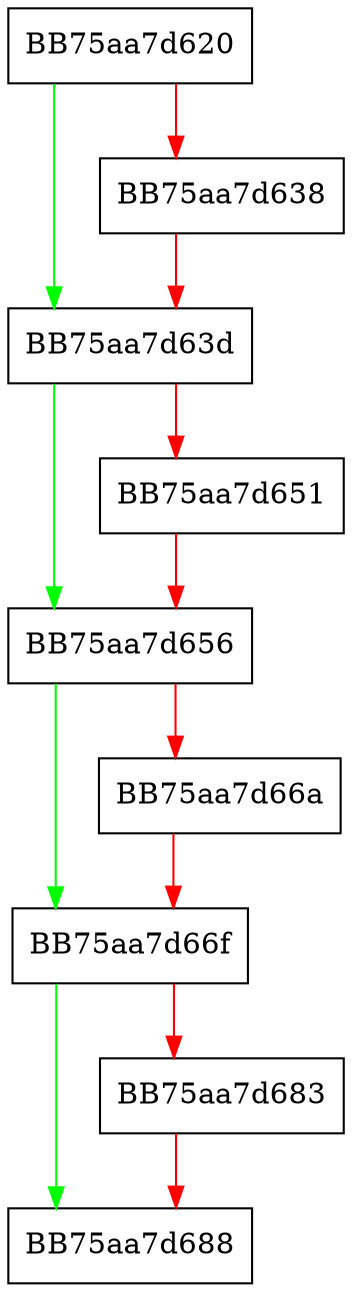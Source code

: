 digraph badrecs_cleanup_module {
  node [shape="box"];
  graph [splines=ortho];
  BB75aa7d620 -> BB75aa7d63d [color="green"];
  BB75aa7d620 -> BB75aa7d638 [color="red"];
  BB75aa7d638 -> BB75aa7d63d [color="red"];
  BB75aa7d63d -> BB75aa7d656 [color="green"];
  BB75aa7d63d -> BB75aa7d651 [color="red"];
  BB75aa7d651 -> BB75aa7d656 [color="red"];
  BB75aa7d656 -> BB75aa7d66f [color="green"];
  BB75aa7d656 -> BB75aa7d66a [color="red"];
  BB75aa7d66a -> BB75aa7d66f [color="red"];
  BB75aa7d66f -> BB75aa7d688 [color="green"];
  BB75aa7d66f -> BB75aa7d683 [color="red"];
  BB75aa7d683 -> BB75aa7d688 [color="red"];
}